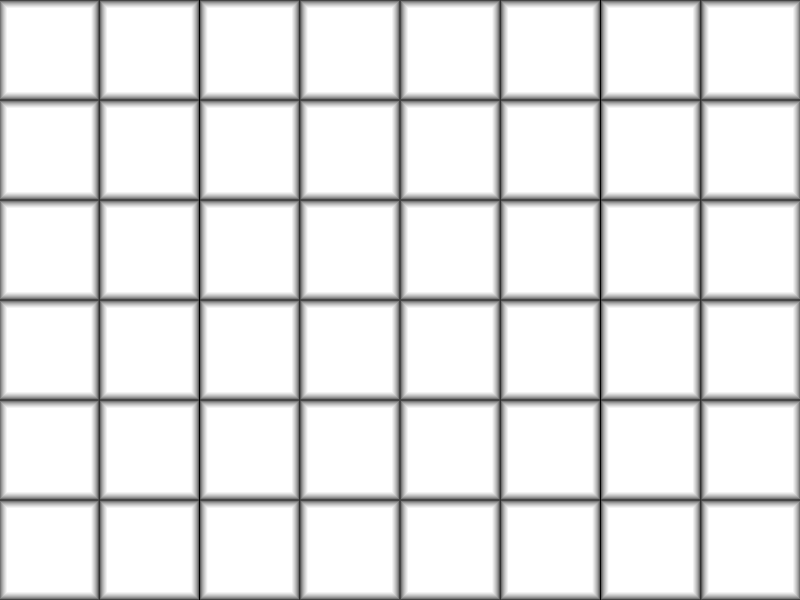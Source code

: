 // Reference: https://www.color-hex.com/color-palette/4958
// Reference2: http://www.f-lohmueller.de/pov_tut/tex/tex_750e.htm

#include "colors.inc"

       

background {color rgb <0, 0, 0>}
 
 
 
camera {
  location <0, 0, 0>
  look_at  <0, 1,  0>
}                    

 light_source { <0, 0, 0>
                color White*0.5
}
 
 
box { <-3, -3, -3>,
      <3, 3, 3>
      texture{
     	
pigment{
         pavement
           number_of_sides 4 
           number_of_tiles 1 
           pattern 1 
             exterior 0 
           color_map{ [ 0.00 color rgb<1,1,1>*6]
                      [ 1.00 color rgb<1,1,1>*0]
                    } 
           scale 0.5
        } 
            
     } 
                       }
     